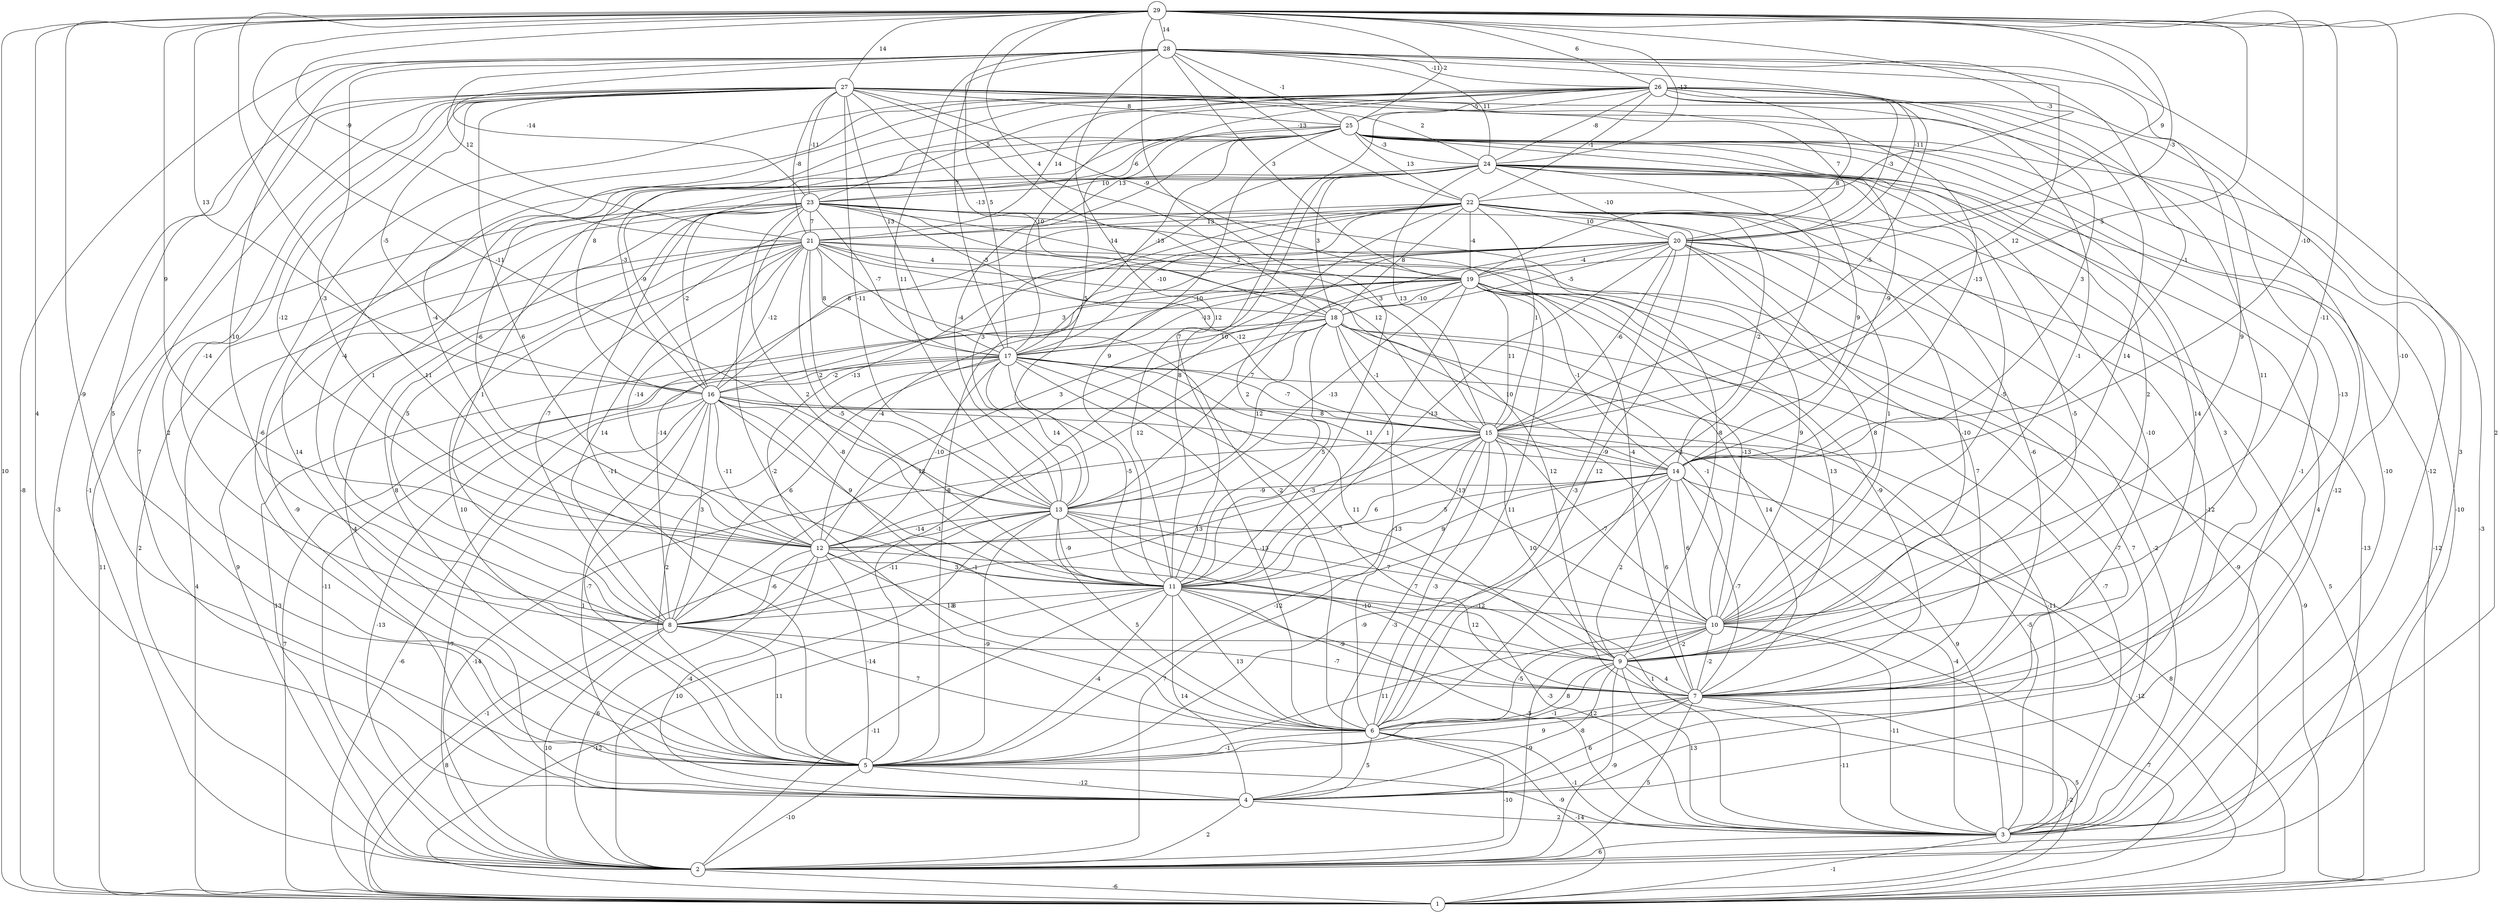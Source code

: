 graph { 
	 fontname="Helvetica,Arial,sans-serif" 
	 node [shape = circle]; 
	 29 -- 1 [label = "10"];
	 29 -- 3 [label = "2"];
	 29 -- 4 [label = "4"];
	 29 -- 5 [label = "-9"];
	 29 -- 6 [label = "11"];
	 29 -- 7 [label = "-10"];
	 29 -- 10 [label = "-11"];
	 29 -- 11 [label = "3"];
	 29 -- 12 [label = "9"];
	 29 -- 13 [label = "-11"];
	 29 -- 14 [label = "-10"];
	 29 -- 15 [label = "5"];
	 29 -- 16 [label = "13"];
	 29 -- 17 [label = "7"];
	 29 -- 18 [label = "4"];
	 29 -- 19 [label = "-3"];
	 29 -- 20 [label = "9"];
	 29 -- 21 [label = "-9"];
	 29 -- 22 [label = "-3"];
	 29 -- 24 [label = "-13"];
	 29 -- 25 [label = "-2"];
	 29 -- 26 [label = "6"];
	 29 -- 27 [label = "14"];
	 29 -- 28 [label = "14"];
	 28 -- 1 [label = "-8"];
	 28 -- 3 [label = "3"];
	 28 -- 5 [label = "5"];
	 28 -- 8 [label = "-10"];
	 28 -- 10 [label = "9"];
	 28 -- 11 [label = "12"];
	 28 -- 12 [label = "-3"];
	 28 -- 13 [label = "11"];
	 28 -- 14 [label = "-1"];
	 28 -- 15 [label = "12"];
	 28 -- 17 [label = "5"];
	 28 -- 19 [label = "3"];
	 28 -- 20 [label = "-11"];
	 28 -- 21 [label = "12"];
	 28 -- 22 [label = "-13"];
	 28 -- 23 [label = "-14"];
	 28 -- 24 [label = "11"];
	 28 -- 25 [label = "-1"];
	 28 -- 26 [label = "-11"];
	 27 -- 1 [label = "-3"];
	 27 -- 2 [label = "-1"];
	 27 -- 3 [label = "-10"];
	 27 -- 4 [label = "7"];
	 27 -- 5 [label = "2"];
	 27 -- 8 [label = "-14"];
	 27 -- 10 [label = "-1"];
	 27 -- 11 [label = "6"];
	 27 -- 12 [label = "-12"];
	 27 -- 13 [label = "-11"];
	 27 -- 14 [label = "-13"];
	 27 -- 15 [label = "2"];
	 27 -- 16 [label = "-5"];
	 27 -- 17 [label = "13"];
	 27 -- 18 [label = "-13"];
	 27 -- 19 [label = "-9"];
	 27 -- 20 [label = "7"];
	 27 -- 21 [label = "-8"];
	 27 -- 23 [label = "-11"];
	 27 -- 24 [label = "2"];
	 27 -- 25 [label = "8"];
	 26 -- 3 [label = "-12"];
	 26 -- 5 [label = "-6"];
	 26 -- 7 [label = "-13"];
	 26 -- 8 [label = "-4"];
	 26 -- 9 [label = "11"];
	 26 -- 10 [label = "14"];
	 26 -- 11 [label = "7"];
	 26 -- 12 [label = "-4"];
	 26 -- 13 [label = "5"];
	 26 -- 14 [label = "3"];
	 26 -- 15 [label = "-5"];
	 26 -- 16 [label = "8"];
	 26 -- 17 [label = "10"];
	 26 -- 19 [label = "8"];
	 26 -- 20 [label = "-3"];
	 26 -- 21 [label = "14"];
	 26 -- 22 [label = "-1"];
	 26 -- 23 [label = "5"];
	 26 -- 24 [label = "-8"];
	 26 -- 25 [label = "-5"];
	 25 -- 1 [label = "-3"];
	 25 -- 2 [label = "-10"];
	 25 -- 3 [label = "-12"];
	 25 -- 4 [label = "-1"];
	 25 -- 5 [label = "14"];
	 25 -- 6 [label = "3"];
	 25 -- 7 [label = "14"];
	 25 -- 8 [label = "1"];
	 25 -- 9 [label = "2"];
	 25 -- 11 [label = "9"];
	 25 -- 12 [label = "-6"];
	 25 -- 13 [label = "-4"];
	 25 -- 14 [label = "-9"];
	 25 -- 16 [label = "-3"];
	 25 -- 17 [label = "-13"];
	 25 -- 21 [label = "13"];
	 25 -- 22 [label = "13"];
	 25 -- 23 [label = "-6"];
	 25 -- 24 [label = "-3"];
	 24 -- 1 [label = "-12"];
	 24 -- 3 [label = "4"];
	 24 -- 5 [label = "-11"];
	 24 -- 6 [label = "2"];
	 24 -- 7 [label = "-10"];
	 24 -- 8 [label = "1"];
	 24 -- 9 [label = "-5"];
	 24 -- 10 [label = "-5"];
	 24 -- 11 [label = "8"];
	 24 -- 13 [label = "3"];
	 24 -- 14 [label = "9"];
	 24 -- 15 [label = "13"];
	 24 -- 16 [label = "-9"];
	 24 -- 18 [label = "3"];
	 24 -- 20 [label = "-10"];
	 24 -- 23 [label = "10"];
	 23 -- 1 [label = "11"];
	 23 -- 2 [label = "2"];
	 23 -- 4 [label = "-9"];
	 23 -- 5 [label = "8"];
	 23 -- 6 [label = "-2"];
	 23 -- 7 [label = "-4"];
	 23 -- 8 [label = "5"];
	 23 -- 9 [label = "-8"];
	 23 -- 10 [label = "1"];
	 23 -- 11 [label = "2"];
	 23 -- 15 [label = "12"];
	 23 -- 16 [label = "-2"];
	 23 -- 17 [label = "-7"];
	 23 -- 18 [label = "-3"];
	 23 -- 19 [label = "-14"];
	 23 -- 21 [label = "7"];
	 22 -- 2 [label = "-13"];
	 22 -- 4 [label = "-12"];
	 22 -- 5 [label = "-8"];
	 22 -- 6 [label = "12"];
	 22 -- 7 [label = "-6"];
	 22 -- 8 [label = "-7"];
	 22 -- 9 [label = "-10"];
	 22 -- 11 [label = "2"];
	 22 -- 12 [label = "-13"];
	 22 -- 14 [label = "-2"];
	 22 -- 15 [label = "1"];
	 22 -- 16 [label = "-8"];
	 22 -- 17 [label = "-10"];
	 22 -- 18 [label = "8"];
	 22 -- 19 [label = "-4"];
	 22 -- 20 [label = "10"];
	 22 -- 21 [label = "13"];
	 21 -- 1 [label = "4"];
	 21 -- 2 [label = "9"];
	 21 -- 3 [label = "7"];
	 21 -- 4 [label = "-4"];
	 21 -- 5 [label = "10"];
	 21 -- 6 [label = "-2"];
	 21 -- 7 [label = "12"];
	 21 -- 8 [label = "14"];
	 21 -- 10 [label = "9"];
	 21 -- 11 [label = "-5"];
	 21 -- 12 [label = "-14"];
	 21 -- 13 [label = "2"];
	 21 -- 15 [label = "-12"];
	 21 -- 16 [label = "-12"];
	 21 -- 17 [label = "8"];
	 21 -- 19 [label = "4"];
	 20 -- 1 [label = "5"];
	 20 -- 2 [label = "-9"];
	 20 -- 3 [label = "-2"];
	 20 -- 6 [label = "-3"];
	 20 -- 7 [label = "7"];
	 20 -- 8 [label = "-14"];
	 20 -- 10 [label = "8"];
	 20 -- 11 [label = "-13"];
	 20 -- 12 [label = "3"];
	 20 -- 13 [label = "7"];
	 20 -- 15 [label = "-6"];
	 20 -- 16 [label = "3"];
	 20 -- 17 [label = "-10"];
	 20 -- 18 [label = "-5"];
	 20 -- 19 [label = "-4"];
	 19 -- 1 [label = "-9"];
	 19 -- 2 [label = "-11"];
	 19 -- 4 [label = "-7"];
	 19 -- 5 [label = "-1"];
	 19 -- 6 [label = "11"];
	 19 -- 7 [label = "-9"];
	 19 -- 9 [label = "13"];
	 19 -- 10 [label = "-13"];
	 19 -- 11 [label = "1"];
	 19 -- 12 [label = "-4"];
	 19 -- 13 [label = "-13"];
	 19 -- 14 [label = "-1"];
	 19 -- 15 [label = "11"];
	 19 -- 17 [label = "-13"];
	 19 -- 18 [label = "-10"];
	 18 -- 2 [label = "13"];
	 18 -- 3 [label = "-7"];
	 18 -- 6 [label = "-13"];
	 18 -- 7 [label = "14"];
	 18 -- 8 [label = "12"];
	 18 -- 10 [label = "-1"];
	 18 -- 11 [label = "5"];
	 18 -- 12 [label = "12"];
	 18 -- 13 [label = "12"];
	 18 -- 14 [label = "10"];
	 18 -- 15 [label = "-1"];
	 18 -- 17 [label = "10"];
	 17 -- 1 [label = "7"];
	 17 -- 2 [label = "-13"];
	 17 -- 3 [label = "-11"];
	 17 -- 5 [label = "2"];
	 17 -- 6 [label = "-13"];
	 17 -- 7 [label = "7"];
	 17 -- 8 [label = "6"];
	 17 -- 9 [label = "11"];
	 17 -- 10 [label = "-13"];
	 17 -- 11 [label = "-5"];
	 17 -- 12 [label = "-10"];
	 17 -- 13 [label = "14"];
	 17 -- 15 [label = "-7"];
	 17 -- 16 [label = "-2"];
	 16 -- 1 [label = "-6"];
	 16 -- 2 [label = "-7"];
	 16 -- 3 [label = "-5"];
	 16 -- 4 [label = "1"];
	 16 -- 5 [label = "-7"];
	 16 -- 6 [label = "-1"];
	 16 -- 8 [label = "3"];
	 16 -- 11 [label = "9"];
	 16 -- 12 [label = "-11"];
	 16 -- 13 [label = "-8"];
	 16 -- 14 [label = "11"];
	 16 -- 15 [label = "8"];
	 15 -- 1 [label = "8"];
	 15 -- 2 [label = "-14"];
	 15 -- 3 [label = "9"];
	 15 -- 4 [label = "-3"];
	 15 -- 5 [label = "-12"];
	 15 -- 6 [label = "-3"];
	 15 -- 7 [label = "6"];
	 15 -- 8 [label = "13"];
	 15 -- 9 [label = "10"];
	 15 -- 10 [label = "-7"];
	 15 -- 11 [label = "6"];
	 15 -- 12 [label = "-3"];
	 15 -- 14 [label = "-9"];
	 14 -- 1 [label = "-12"];
	 14 -- 2 [label = "7"];
	 14 -- 3 [label = "-4"];
	 14 -- 5 [label = "-9"];
	 14 -- 7 [label = "-7"];
	 14 -- 9 [label = "2"];
	 14 -- 10 [label = "6"];
	 14 -- 11 [label = "9"];
	 14 -- 12 [label = "5"];
	 14 -- 13 [label = "-9"];
	 13 -- 1 [label = "-1"];
	 13 -- 2 [label = "10"];
	 13 -- 3 [label = "1"];
	 13 -- 5 [label = "-9"];
	 13 -- 6 [label = "5"];
	 13 -- 7 [label = "-10"];
	 13 -- 8 [label = "-11"];
	 13 -- 9 [label = "7"];
	 13 -- 10 [label = "7"];
	 13 -- 11 [label = "-9"];
	 13 -- 12 [label = "-14"];
	 12 -- 2 [label = "6"];
	 12 -- 3 [label = "-3"];
	 12 -- 4 [label = "-4"];
	 12 -- 5 [label = "-14"];
	 12 -- 8 [label = "-6"];
	 12 -- 9 [label = "13"];
	 12 -- 11 [label = "3"];
	 11 -- 1 [label = "-12"];
	 11 -- 2 [label = "-11"];
	 11 -- 3 [label = "-5"];
	 11 -- 4 [label = "14"];
	 11 -- 5 [label = "-4"];
	 11 -- 6 [label = "13"];
	 11 -- 7 [label = "-9"];
	 11 -- 8 [label = "-8"];
	 11 -- 9 [label = "12"];
	 11 -- 10 [label = "-12"];
	 10 -- 1 [label = "7"];
	 10 -- 2 [label = "-9"];
	 10 -- 3 [label = "-11"];
	 10 -- 5 [label = "11"];
	 10 -- 6 [label = "-5"];
	 10 -- 7 [label = "-2"];
	 10 -- 9 [label = "-2"];
	 9 -- 1 [label = "5"];
	 9 -- 2 [label = "-9"];
	 9 -- 3 [label = "13"];
	 9 -- 4 [label = "-8"];
	 9 -- 5 [label = "-1"];
	 9 -- 6 [label = "8"];
	 9 -- 7 [label = "4"];
	 8 -- 1 [label = "8"];
	 8 -- 2 [label = "10"];
	 8 -- 5 [label = "11"];
	 8 -- 6 [label = "7"];
	 8 -- 7 [label = "-7"];
	 7 -- 1 [label = "-2"];
	 7 -- 2 [label = "5"];
	 7 -- 3 [label = "-11"];
	 7 -- 4 [label = "6"];
	 7 -- 5 [label = "9"];
	 7 -- 6 [label = "-12"];
	 6 -- 1 [label = "-14"];
	 6 -- 2 [label = "-10"];
	 6 -- 3 [label = "-1"];
	 6 -- 4 [label = "5"];
	 6 -- 5 [label = "-1"];
	 5 -- 2 [label = "-10"];
	 5 -- 3 [label = "-9"];
	 5 -- 4 [label = "-12"];
	 4 -- 2 [label = "2"];
	 4 -- 3 [label = "2"];
	 3 -- 1 [label = "-1"];
	 3 -- 2 [label = "6"];
	 2 -- 1 [label = "-6"];
	 1;
	 2;
	 3;
	 4;
	 5;
	 6;
	 7;
	 8;
	 9;
	 10;
	 11;
	 12;
	 13;
	 14;
	 15;
	 16;
	 17;
	 18;
	 19;
	 20;
	 21;
	 22;
	 23;
	 24;
	 25;
	 26;
	 27;
	 28;
	 29;
}
